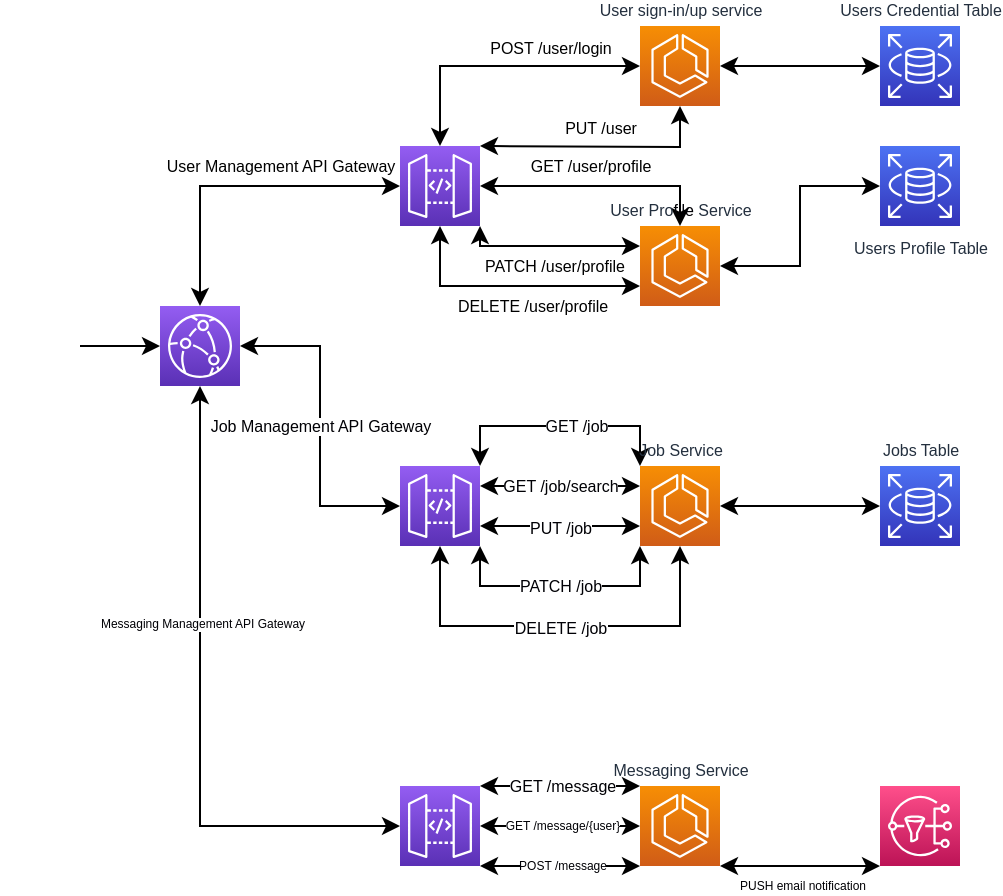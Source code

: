 <mxfile version="20.2.5" type="github">
  <diagram id="WCyJxs6ZHTl2cIzbJGs4" name="Page-1">
    <mxGraphModel dx="813" dy="622" grid="1" gridSize="10" guides="1" tooltips="1" connect="1" arrows="1" fold="1" page="1" pageScale="1" pageWidth="2000" pageHeight="2000" math="0" shadow="0">
      <root>
        <mxCell id="0" />
        <mxCell id="1" parent="0" />
        <mxCell id="Tr0MpbQ6hPpC5znyj6P5-40" style="edgeStyle=orthogonalEdgeStyle;rounded=0;jumpSize=2;orthogonalLoop=1;jettySize=auto;html=1;exitX=1;exitY=0.5;exitDx=0;exitDy=0;exitPerimeter=0;entryX=0.5;entryY=0;entryDx=0;entryDy=0;entryPerimeter=0;fontSize=8;startArrow=classic;startFill=1;endArrow=classic;endFill=1;strokeWidth=1;" edge="1" parent="1" source="Tr0MpbQ6hPpC5znyj6P5-2" target="Tr0MpbQ6hPpC5znyj6P5-13">
          <mxGeometry relative="1" as="geometry" />
        </mxCell>
        <mxCell id="Tr0MpbQ6hPpC5znyj6P5-52" value="GET /user/profile" style="edgeLabel;html=1;align=center;verticalAlign=middle;resizable=0;points=[];fontSize=8;" vertex="1" connectable="0" parent="Tr0MpbQ6hPpC5znyj6P5-40">
          <mxGeometry x="-0.26" relative="1" as="geometry">
            <mxPoint x="10" y="-10" as="offset" />
          </mxGeometry>
        </mxCell>
        <mxCell id="Tr0MpbQ6hPpC5znyj6P5-6" style="edgeStyle=orthogonalEdgeStyle;rounded=0;orthogonalLoop=1;jettySize=auto;html=1;entryX=0;entryY=0.5;entryDx=0;entryDy=0;entryPerimeter=0;" edge="1" parent="1" source="Tr0MpbQ6hPpC5znyj6P5-1" target="Tr0MpbQ6hPpC5znyj6P5-5">
          <mxGeometry relative="1" as="geometry" />
        </mxCell>
        <mxCell id="Tr0MpbQ6hPpC5znyj6P5-1" value="" style="shape=image;html=1;verticalAlign=top;verticalLabelPosition=bottom;labelBackgroundColor=#ffffff;imageAspect=0;aspect=fixed;image=https://cdn1.iconfinder.com/data/icons/seo-and-web-development-6/32/Web_site-128.png" vertex="1" parent="1">
          <mxGeometry x="40" y="160" width="40" height="40" as="geometry" />
        </mxCell>
        <mxCell id="Tr0MpbQ6hPpC5znyj6P5-14" style="edgeStyle=orthogonalEdgeStyle;rounded=0;orthogonalLoop=1;jettySize=auto;html=1;exitX=0.5;exitY=0;exitDx=0;exitDy=0;exitPerimeter=0;entryX=0;entryY=0.5;entryDx=0;entryDy=0;entryPerimeter=0;strokeWidth=1;fontSize=11;endArrow=classic;endFill=1;startArrow=classic;startFill=1;" edge="1" parent="1" source="Tr0MpbQ6hPpC5znyj6P5-2" target="Tr0MpbQ6hPpC5znyj6P5-10">
          <mxGeometry relative="1" as="geometry" />
        </mxCell>
        <mxCell id="Tr0MpbQ6hPpC5znyj6P5-27" value="&lt;font style=&quot;font-size: 8px;&quot;&gt;POST /user/login&lt;/font&gt;" style="edgeLabel;html=1;align=center;verticalAlign=middle;resizable=0;points=[];" vertex="1" connectable="0" parent="Tr0MpbQ6hPpC5znyj6P5-14">
          <mxGeometry x="0.022" relative="1" as="geometry">
            <mxPoint x="23" y="-10" as="offset" />
          </mxGeometry>
        </mxCell>
        <mxCell id="Tr0MpbQ6hPpC5znyj6P5-39" style="edgeStyle=orthogonalEdgeStyle;rounded=0;jumpSize=2;orthogonalLoop=1;jettySize=auto;html=1;entryX=0.5;entryY=1;entryDx=0;entryDy=0;entryPerimeter=0;fontSize=8;startArrow=classic;startFill=1;endArrow=classic;endFill=1;strokeWidth=1;" edge="1" parent="1" target="Tr0MpbQ6hPpC5znyj6P5-10">
          <mxGeometry relative="1" as="geometry">
            <mxPoint x="280" y="80" as="sourcePoint" />
          </mxGeometry>
        </mxCell>
        <mxCell id="Tr0MpbQ6hPpC5znyj6P5-51" value="PUT /user" style="edgeLabel;html=1;align=center;verticalAlign=middle;resizable=0;points=[];fontSize=8;" vertex="1" connectable="0" parent="Tr0MpbQ6hPpC5znyj6P5-39">
          <mxGeometry x="-0.016" relative="1" as="geometry">
            <mxPoint y="-10" as="offset" />
          </mxGeometry>
        </mxCell>
        <mxCell id="Tr0MpbQ6hPpC5znyj6P5-41" style="edgeStyle=orthogonalEdgeStyle;rounded=0;jumpSize=2;orthogonalLoop=1;jettySize=auto;html=1;exitX=1;exitY=1;exitDx=0;exitDy=0;exitPerimeter=0;entryX=0;entryY=0.25;entryDx=0;entryDy=0;entryPerimeter=0;fontSize=8;startArrow=classic;startFill=1;endArrow=classic;endFill=1;strokeWidth=1;" edge="1" parent="1" source="Tr0MpbQ6hPpC5znyj6P5-2" target="Tr0MpbQ6hPpC5znyj6P5-13">
          <mxGeometry relative="1" as="geometry">
            <Array as="points">
              <mxPoint x="280" y="130" />
            </Array>
          </mxGeometry>
        </mxCell>
        <mxCell id="Tr0MpbQ6hPpC5znyj6P5-53" value="PATCH /user/profile" style="edgeLabel;html=1;align=center;verticalAlign=middle;resizable=0;points=[];fontSize=8;" vertex="1" connectable="0" parent="Tr0MpbQ6hPpC5znyj6P5-41">
          <mxGeometry x="-0.464" relative="1" as="geometry">
            <mxPoint x="23" y="10" as="offset" />
          </mxGeometry>
        </mxCell>
        <mxCell id="Tr0MpbQ6hPpC5znyj6P5-42" style="edgeStyle=orthogonalEdgeStyle;rounded=0;jumpSize=2;orthogonalLoop=1;jettySize=auto;html=1;fontSize=8;startArrow=classic;startFill=1;endArrow=classic;endFill=1;strokeWidth=1;entryX=0;entryY=0.75;entryDx=0;entryDy=0;entryPerimeter=0;exitX=0.5;exitY=1;exitDx=0;exitDy=0;exitPerimeter=0;" edge="1" parent="1" source="Tr0MpbQ6hPpC5znyj6P5-2" target="Tr0MpbQ6hPpC5znyj6P5-13">
          <mxGeometry relative="1" as="geometry">
            <mxPoint x="260" y="120" as="sourcePoint" />
            <mxPoint x="380" y="160" as="targetPoint" />
            <Array as="points">
              <mxPoint x="260" y="150" />
            </Array>
          </mxGeometry>
        </mxCell>
        <mxCell id="Tr0MpbQ6hPpC5znyj6P5-54" value="DELETE /user/profile" style="edgeLabel;html=1;align=center;verticalAlign=middle;resizable=0;points=[];fontSize=8;" vertex="1" connectable="0" parent="Tr0MpbQ6hPpC5znyj6P5-42">
          <mxGeometry x="0.025" y="1" relative="1" as="geometry">
            <mxPoint x="9" y="11" as="offset" />
          </mxGeometry>
        </mxCell>
        <mxCell id="Tr0MpbQ6hPpC5znyj6P5-2" value="" style="sketch=0;points=[[0,0,0],[0.25,0,0],[0.5,0,0],[0.75,0,0],[1,0,0],[0,1,0],[0.25,1,0],[0.5,1,0],[0.75,1,0],[1,1,0],[0,0.25,0],[0,0.5,0],[0,0.75,0],[1,0.25,0],[1,0.5,0],[1,0.75,0]];outlineConnect=0;fontColor=#232F3E;gradientColor=#945DF2;gradientDirection=north;fillColor=#5A30B5;strokeColor=#ffffff;dashed=0;verticalLabelPosition=bottom;verticalAlign=top;align=center;html=1;fontSize=12;fontStyle=0;aspect=fixed;shape=mxgraph.aws4.resourceIcon;resIcon=mxgraph.aws4.api_gateway;" vertex="1" parent="1">
          <mxGeometry x="240" y="80" width="40" height="40" as="geometry" />
        </mxCell>
        <mxCell id="Tr0MpbQ6hPpC5znyj6P5-55" style="edgeStyle=orthogonalEdgeStyle;rounded=0;jumpSize=2;orthogonalLoop=1;jettySize=auto;html=1;exitX=0.5;exitY=0;exitDx=0;exitDy=0;exitPerimeter=0;entryX=0;entryY=0.5;entryDx=0;entryDy=0;entryPerimeter=0;fontSize=8;startArrow=classic;startFill=1;endArrow=classic;endFill=1;strokeWidth=1;" edge="1" parent="1" source="Tr0MpbQ6hPpC5znyj6P5-5" target="Tr0MpbQ6hPpC5znyj6P5-2">
          <mxGeometry relative="1" as="geometry" />
        </mxCell>
        <mxCell id="Tr0MpbQ6hPpC5znyj6P5-57" value="User Management API Gateway" style="edgeLabel;html=1;align=center;verticalAlign=middle;resizable=0;points=[];fontSize=8;" vertex="1" connectable="0" parent="Tr0MpbQ6hPpC5znyj6P5-55">
          <mxGeometry x="0.3" y="1" relative="1" as="geometry">
            <mxPoint x="-4" y="-9" as="offset" />
          </mxGeometry>
        </mxCell>
        <mxCell id="Tr0MpbQ6hPpC5znyj6P5-75" style="edgeStyle=orthogonalEdgeStyle;rounded=0;jumpSize=2;orthogonalLoop=1;jettySize=auto;html=1;exitX=1;exitY=0.5;exitDx=0;exitDy=0;exitPerimeter=0;entryX=0;entryY=0.5;entryDx=0;entryDy=0;entryPerimeter=0;fontSize=8;fontColor=#000005;startArrow=classic;startFill=1;endArrow=classic;endFill=1;strokeWidth=1;" edge="1" parent="1" source="Tr0MpbQ6hPpC5znyj6P5-5" target="Tr0MpbQ6hPpC5znyj6P5-58">
          <mxGeometry relative="1" as="geometry" />
        </mxCell>
        <mxCell id="Tr0MpbQ6hPpC5znyj6P5-77" value="Job Management API Gateway" style="edgeLabel;html=1;align=center;verticalAlign=middle;resizable=0;points=[];fontSize=8;fontColor=#000005;" vertex="1" connectable="0" parent="Tr0MpbQ6hPpC5znyj6P5-75">
          <mxGeometry x="-0.117" relative="1" as="geometry">
            <mxPoint y="9" as="offset" />
          </mxGeometry>
        </mxCell>
        <mxCell id="Tr0MpbQ6hPpC5znyj6P5-88" style="edgeStyle=orthogonalEdgeStyle;rounded=0;jumpSize=2;orthogonalLoop=1;jettySize=auto;html=1;exitX=0.5;exitY=1;exitDx=0;exitDy=0;exitPerimeter=0;entryX=0;entryY=0.5;entryDx=0;entryDy=0;entryPerimeter=0;fontSize=6;fontColor=#000005;startArrow=classic;startFill=1;endArrow=classic;endFill=1;strokeWidth=1;" edge="1" parent="1" source="Tr0MpbQ6hPpC5znyj6P5-5" target="Tr0MpbQ6hPpC5znyj6P5-76">
          <mxGeometry relative="1" as="geometry" />
        </mxCell>
        <mxCell id="Tr0MpbQ6hPpC5znyj6P5-89" value="Messaging Management API Gateway" style="edgeLabel;html=1;align=center;verticalAlign=middle;resizable=0;points=[];fontSize=6;fontColor=#000005;" vertex="1" connectable="0" parent="Tr0MpbQ6hPpC5znyj6P5-88">
          <mxGeometry x="-0.258" y="1" relative="1" as="geometry">
            <mxPoint as="offset" />
          </mxGeometry>
        </mxCell>
        <mxCell id="Tr0MpbQ6hPpC5znyj6P5-5" value="" style="sketch=0;points=[[0,0,0],[0.25,0,0],[0.5,0,0],[0.75,0,0],[1,0,0],[0,1,0],[0.25,1,0],[0.5,1,0],[0.75,1,0],[1,1,0],[0,0.25,0],[0,0.5,0],[0,0.75,0],[1,0.25,0],[1,0.5,0],[1,0.75,0]];outlineConnect=0;fontColor=#232F3E;gradientColor=#945DF2;gradientDirection=north;fillColor=#5A30B5;strokeColor=#ffffff;dashed=0;verticalLabelPosition=bottom;verticalAlign=top;align=center;html=1;fontSize=12;fontStyle=0;aspect=fixed;shape=mxgraph.aws4.resourceIcon;resIcon=mxgraph.aws4.cloudfront;" vertex="1" parent="1">
          <mxGeometry x="120" y="160" width="40" height="40" as="geometry" />
        </mxCell>
        <mxCell id="Tr0MpbQ6hPpC5znyj6P5-50" style="edgeStyle=orthogonalEdgeStyle;rounded=0;jumpSize=2;orthogonalLoop=1;jettySize=auto;html=1;exitX=1;exitY=0.5;exitDx=0;exitDy=0;exitPerimeter=0;fontSize=8;startArrow=classic;startFill=1;endArrow=classic;endFill=1;strokeWidth=1;" edge="1" parent="1" source="Tr0MpbQ6hPpC5znyj6P5-10">
          <mxGeometry relative="1" as="geometry">
            <mxPoint x="480" y="40" as="targetPoint" />
          </mxGeometry>
        </mxCell>
        <mxCell id="Tr0MpbQ6hPpC5znyj6P5-10" value="&lt;font style=&quot;font-size: 8px;&quot;&gt;User sign-in/up service&lt;/font&gt;" style="sketch=0;points=[[0,0,0],[0.25,0,0],[0.5,0,0],[0.75,0,0],[1,0,0],[0,1,0],[0.25,1,0],[0.5,1,0],[0.75,1,0],[1,1,0],[0,0.25,0],[0,0.5,0],[0,0.75,0],[1,0.25,0],[1,0.5,0],[1,0.75,0]];outlineConnect=0;fontColor=#232F3E;gradientColor=#F78E04;gradientDirection=north;fillColor=#D05C17;strokeColor=#ffffff;dashed=0;verticalLabelPosition=top;verticalAlign=bottom;align=center;html=1;fontSize=8;fontStyle=0;aspect=fixed;shape=mxgraph.aws4.resourceIcon;resIcon=mxgraph.aws4.ecs;labelPosition=center;" vertex="1" parent="1">
          <mxGeometry x="360" y="20" width="40" height="40" as="geometry" />
        </mxCell>
        <mxCell id="Tr0MpbQ6hPpC5znyj6P5-46" style="edgeStyle=orthogonalEdgeStyle;rounded=0;jumpSize=2;orthogonalLoop=1;jettySize=auto;html=1;exitX=1;exitY=0.5;exitDx=0;exitDy=0;exitPerimeter=0;fontSize=8;startArrow=classic;startFill=1;endArrow=classic;endFill=1;strokeWidth=1;" edge="1" parent="1" source="Tr0MpbQ6hPpC5znyj6P5-13" target="Tr0MpbQ6hPpC5znyj6P5-33">
          <mxGeometry relative="1" as="geometry" />
        </mxCell>
        <mxCell id="Tr0MpbQ6hPpC5znyj6P5-33" value="Users Profile Table" style="sketch=0;points=[[0,0,0],[0.25,0,0],[0.5,0,0],[0.75,0,0],[1,0,0],[0,1,0],[0.25,1,0],[0.5,1,0],[0.75,1,0],[1,1,0],[0,0.25,0],[0,0.5,0],[0,0.75,0],[1,0.25,0],[1,0.5,0],[1,0.75,0]];outlineConnect=0;fontColor=#232F3E;gradientColor=#4D72F3;gradientDirection=north;fillColor=#3334B9;strokeColor=#ffffff;dashed=0;verticalLabelPosition=bottom;verticalAlign=top;align=center;html=1;fontSize=8;fontStyle=0;aspect=fixed;shape=mxgraph.aws4.resourceIcon;resIcon=mxgraph.aws4.rds;" vertex="1" parent="1">
          <mxGeometry x="480" y="80" width="40" height="40" as="geometry" />
        </mxCell>
        <mxCell id="Tr0MpbQ6hPpC5znyj6P5-48" value="Users Credential Table" style="sketch=0;points=[[0,0,0],[0.25,0,0],[0.5,0,0],[0.75,0,0],[1,0,0],[0,1,0],[0.25,1,0],[0.5,1,0],[0.75,1,0],[1,1,0],[0,0.25,0],[0,0.5,0],[0,0.75,0],[1,0.25,0],[1,0.5,0],[1,0.75,0]];outlineConnect=0;fontColor=#232F3E;gradientColor=#4D72F3;gradientDirection=north;fillColor=#3334B9;strokeColor=#ffffff;dashed=0;verticalLabelPosition=top;verticalAlign=bottom;align=center;html=1;fontSize=8;fontStyle=0;aspect=fixed;shape=mxgraph.aws4.resourceIcon;resIcon=mxgraph.aws4.rds;labelPosition=center;" vertex="1" parent="1">
          <mxGeometry x="480" y="20" width="40" height="40" as="geometry" />
        </mxCell>
        <mxCell id="Tr0MpbQ6hPpC5znyj6P5-61" style="edgeStyle=orthogonalEdgeStyle;rounded=0;jumpSize=2;orthogonalLoop=1;jettySize=auto;html=1;entryX=0;entryY=0;entryDx=0;entryDy=0;entryPerimeter=0;fontSize=8;fontColor=#000005;startArrow=classic;startFill=1;endArrow=classic;endFill=1;strokeWidth=1;exitX=1;exitY=0;exitDx=0;exitDy=0;exitPerimeter=0;" edge="1" parent="1" source="Tr0MpbQ6hPpC5znyj6P5-58" target="Tr0MpbQ6hPpC5znyj6P5-60">
          <mxGeometry relative="1" as="geometry" />
        </mxCell>
        <mxCell id="Tr0MpbQ6hPpC5znyj6P5-62" value="GET /job" style="edgeLabel;html=1;align=center;verticalAlign=middle;resizable=0;points=[];fontSize=8;fontColor=#000005;" vertex="1" connectable="0" parent="Tr0MpbQ6hPpC5znyj6P5-61">
          <mxGeometry x="-0.385" relative="1" as="geometry">
            <mxPoint x="31" as="offset" />
          </mxGeometry>
        </mxCell>
        <mxCell id="Tr0MpbQ6hPpC5znyj6P5-63" style="edgeStyle=orthogonalEdgeStyle;rounded=0;jumpSize=2;orthogonalLoop=1;jettySize=auto;html=1;exitX=1;exitY=0.25;exitDx=0;exitDy=0;exitPerimeter=0;entryX=0;entryY=0.25;entryDx=0;entryDy=0;entryPerimeter=0;fontSize=8;fontColor=#000005;startArrow=classic;startFill=1;endArrow=classic;endFill=1;strokeWidth=1;" edge="1" parent="1" source="Tr0MpbQ6hPpC5znyj6P5-58" target="Tr0MpbQ6hPpC5znyj6P5-60">
          <mxGeometry relative="1" as="geometry" />
        </mxCell>
        <mxCell id="Tr0MpbQ6hPpC5znyj6P5-64" value="GET /job/search" style="edgeLabel;html=1;align=center;verticalAlign=middle;resizable=0;points=[];fontSize=8;fontColor=#000005;" vertex="1" connectable="0" parent="Tr0MpbQ6hPpC5znyj6P5-63">
          <mxGeometry x="-0.31" y="-1" relative="1" as="geometry">
            <mxPoint x="12" y="-1" as="offset" />
          </mxGeometry>
        </mxCell>
        <mxCell id="Tr0MpbQ6hPpC5znyj6P5-67" style="edgeStyle=orthogonalEdgeStyle;rounded=0;jumpSize=2;orthogonalLoop=1;jettySize=auto;html=1;exitX=1;exitY=0.75;exitDx=0;exitDy=0;exitPerimeter=0;entryX=0;entryY=0.75;entryDx=0;entryDy=0;entryPerimeter=0;fontSize=8;fontColor=#000005;startArrow=classic;startFill=1;endArrow=classic;endFill=1;strokeWidth=1;" edge="1" parent="1" source="Tr0MpbQ6hPpC5znyj6P5-58" target="Tr0MpbQ6hPpC5znyj6P5-60">
          <mxGeometry relative="1" as="geometry" />
        </mxCell>
        <mxCell id="Tr0MpbQ6hPpC5znyj6P5-68" value="PUT /job" style="edgeLabel;html=1;align=center;verticalAlign=middle;resizable=0;points=[];fontSize=8;fontColor=#000005;" vertex="1" connectable="0" parent="Tr0MpbQ6hPpC5znyj6P5-67">
          <mxGeometry x="-0.6" y="-1" relative="1" as="geometry">
            <mxPoint x="24" as="offset" />
          </mxGeometry>
        </mxCell>
        <mxCell id="Tr0MpbQ6hPpC5znyj6P5-69" style="edgeStyle=orthogonalEdgeStyle;rounded=0;jumpSize=2;orthogonalLoop=1;jettySize=auto;html=1;exitX=1;exitY=1;exitDx=0;exitDy=0;exitPerimeter=0;entryX=0;entryY=1;entryDx=0;entryDy=0;entryPerimeter=0;fontSize=8;fontColor=#000005;startArrow=classic;startFill=1;endArrow=classic;endFill=1;strokeWidth=1;" edge="1" parent="1" source="Tr0MpbQ6hPpC5znyj6P5-58" target="Tr0MpbQ6hPpC5znyj6P5-60">
          <mxGeometry relative="1" as="geometry" />
        </mxCell>
        <mxCell id="Tr0MpbQ6hPpC5znyj6P5-70" value="PATCH /job" style="edgeLabel;html=1;align=center;verticalAlign=middle;resizable=0;points=[];fontSize=8;fontColor=#000005;" vertex="1" connectable="0" parent="Tr0MpbQ6hPpC5znyj6P5-69">
          <mxGeometry x="-0.547" relative="1" as="geometry">
            <mxPoint x="33" as="offset" />
          </mxGeometry>
        </mxCell>
        <mxCell id="Tr0MpbQ6hPpC5znyj6P5-71" style="edgeStyle=orthogonalEdgeStyle;rounded=0;jumpSize=2;orthogonalLoop=1;jettySize=auto;html=1;exitX=0.5;exitY=1;exitDx=0;exitDy=0;exitPerimeter=0;entryX=0.5;entryY=1;entryDx=0;entryDy=0;entryPerimeter=0;fontSize=8;fontColor=#000005;startArrow=classic;startFill=1;endArrow=classic;endFill=1;strokeWidth=1;" edge="1" parent="1" source="Tr0MpbQ6hPpC5znyj6P5-58" target="Tr0MpbQ6hPpC5znyj6P5-60">
          <mxGeometry relative="1" as="geometry">
            <Array as="points">
              <mxPoint x="260" y="320" />
              <mxPoint x="380" y="320" />
            </Array>
          </mxGeometry>
        </mxCell>
        <mxCell id="Tr0MpbQ6hPpC5znyj6P5-72" value="DELETE /job" style="edgeLabel;html=1;align=center;verticalAlign=middle;resizable=0;points=[];fontSize=8;fontColor=#000005;" vertex="1" connectable="0" parent="Tr0MpbQ6hPpC5znyj6P5-71">
          <mxGeometry x="-0.484" y="-1" relative="1" as="geometry">
            <mxPoint x="48" as="offset" />
          </mxGeometry>
        </mxCell>
        <mxCell id="Tr0MpbQ6hPpC5znyj6P5-58" value="" style="sketch=0;points=[[0,0,0],[0.25,0,0],[0.5,0,0],[0.75,0,0],[1,0,0],[0,1,0],[0.25,1,0],[0.5,1,0],[0.75,1,0],[1,1,0],[0,0.25,0],[0,0.5,0],[0,0.75,0],[1,0.25,0],[1,0.5,0],[1,0.75,0]];outlineConnect=0;fontColor=#232F3E;gradientColor=#945DF2;gradientDirection=north;fillColor=#5A30B5;strokeColor=#ffffff;dashed=0;verticalLabelPosition=bottom;verticalAlign=top;align=center;html=1;fontSize=12;fontStyle=0;aspect=fixed;shape=mxgraph.aws4.resourceIcon;resIcon=mxgraph.aws4.api_gateway;" vertex="1" parent="1">
          <mxGeometry x="240" y="240" width="40" height="40" as="geometry" />
        </mxCell>
        <mxCell id="Tr0MpbQ6hPpC5znyj6P5-13" value="User Pro&lt;font color=&quot;#000005&quot;&gt;file&lt;/font&gt; Service" style="sketch=0;points=[[0,0,0],[0.25,0,0],[0.5,0,0],[0.75,0,0],[1,0,0],[0,1,0],[0.25,1,0],[0.5,1,0],[0.75,1,0],[1,1,0],[0,0.25,0],[0,0.5,0],[0,0.75,0],[1,0.25,0],[1,0.5,0],[1,0.75,0]];outlineConnect=0;fontColor=#232F3E;gradientColor=#F78E04;gradientDirection=north;fillColor=#D05C17;strokeColor=#ffffff;dashed=0;verticalLabelPosition=top;verticalAlign=bottom;align=center;html=1;fontSize=8;fontStyle=0;aspect=fixed;shape=mxgraph.aws4.resourceIcon;resIcon=mxgraph.aws4.ecs;labelPosition=center;" vertex="1" parent="1">
          <mxGeometry x="360" y="120" width="40" height="40" as="geometry" />
        </mxCell>
        <mxCell id="Tr0MpbQ6hPpC5znyj6P5-74" style="edgeStyle=orthogonalEdgeStyle;rounded=0;jumpSize=2;orthogonalLoop=1;jettySize=auto;html=1;exitX=1;exitY=0.5;exitDx=0;exitDy=0;exitPerimeter=0;entryX=0;entryY=0.5;entryDx=0;entryDy=0;entryPerimeter=0;fontSize=8;fontColor=#000005;startArrow=classic;startFill=1;endArrow=classic;endFill=1;strokeWidth=1;" edge="1" parent="1" source="Tr0MpbQ6hPpC5znyj6P5-60" target="Tr0MpbQ6hPpC5znyj6P5-73">
          <mxGeometry relative="1" as="geometry" />
        </mxCell>
        <mxCell id="Tr0MpbQ6hPpC5znyj6P5-60" value="Job Service" style="sketch=0;points=[[0,0,0],[0.25,0,0],[0.5,0,0],[0.75,0,0],[1,0,0],[0,1,0],[0.25,1,0],[0.5,1,0],[0.75,1,0],[1,1,0],[0,0.25,0],[0,0.5,0],[0,0.75,0],[1,0.25,0],[1,0.5,0],[1,0.75,0]];outlineConnect=0;fontColor=#232F3E;gradientColor=#F78E04;gradientDirection=north;fillColor=#D05C17;strokeColor=#ffffff;dashed=0;verticalLabelPosition=top;verticalAlign=bottom;align=center;html=1;fontSize=8;fontStyle=0;aspect=fixed;shape=mxgraph.aws4.resourceIcon;resIcon=mxgraph.aws4.ecs;labelPosition=center;" vertex="1" parent="1">
          <mxGeometry x="360" y="240" width="40" height="40" as="geometry" />
        </mxCell>
        <mxCell id="Tr0MpbQ6hPpC5znyj6P5-73" value="Jobs Table" style="sketch=0;points=[[0,0,0],[0.25,0,0],[0.5,0,0],[0.75,0,0],[1,0,0],[0,1,0],[0.25,1,0],[0.5,1,0],[0.75,1,0],[1,1,0],[0,0.25,0],[0,0.5,0],[0,0.75,0],[1,0.25,0],[1,0.5,0],[1,0.75,0]];outlineConnect=0;fontColor=#232F3E;gradientColor=#4D72F3;gradientDirection=north;fillColor=#3334B9;strokeColor=#ffffff;dashed=0;verticalLabelPosition=top;verticalAlign=bottom;align=center;html=1;fontSize=8;fontStyle=0;aspect=fixed;shape=mxgraph.aws4.resourceIcon;resIcon=mxgraph.aws4.rds;labelPosition=center;" vertex="1" parent="1">
          <mxGeometry x="480" y="240" width="40" height="40" as="geometry" />
        </mxCell>
        <mxCell id="Tr0MpbQ6hPpC5znyj6P5-79" style="edgeStyle=orthogonalEdgeStyle;rounded=0;jumpSize=2;orthogonalLoop=1;jettySize=auto;html=1;exitX=1;exitY=0;exitDx=0;exitDy=0;exitPerimeter=0;entryX=0;entryY=0;entryDx=0;entryDy=0;entryPerimeter=0;fontSize=8;fontColor=#000005;startArrow=classic;startFill=1;endArrow=classic;endFill=1;strokeWidth=1;" edge="1" parent="1" source="Tr0MpbQ6hPpC5znyj6P5-76" target="Tr0MpbQ6hPpC5znyj6P5-78">
          <mxGeometry relative="1" as="geometry">
            <Array as="points">
              <mxPoint x="320" y="400" />
              <mxPoint x="320" y="400" />
            </Array>
          </mxGeometry>
        </mxCell>
        <mxCell id="Tr0MpbQ6hPpC5znyj6P5-80" value="GET /message" style="edgeLabel;html=1;align=center;verticalAlign=middle;resizable=0;points=[];fontSize=8;fontColor=#000005;" vertex="1" connectable="0" parent="Tr0MpbQ6hPpC5znyj6P5-79">
          <mxGeometry x="-0.217" y="1" relative="1" as="geometry">
            <mxPoint x="9" y="1" as="offset" />
          </mxGeometry>
        </mxCell>
        <mxCell id="Tr0MpbQ6hPpC5znyj6P5-81" style="edgeStyle=orthogonalEdgeStyle;rounded=0;jumpSize=2;orthogonalLoop=1;jettySize=auto;html=1;exitX=1;exitY=0.5;exitDx=0;exitDy=0;exitPerimeter=0;entryX=0;entryY=0.5;entryDx=0;entryDy=0;entryPerimeter=0;fontSize=8;fontColor=#000005;startArrow=classic;startFill=1;endArrow=classic;endFill=1;strokeWidth=1;" edge="1" parent="1" source="Tr0MpbQ6hPpC5znyj6P5-76" target="Tr0MpbQ6hPpC5znyj6P5-78">
          <mxGeometry relative="1" as="geometry" />
        </mxCell>
        <mxCell id="Tr0MpbQ6hPpC5znyj6P5-82" value="GET /message/{user}" style="edgeLabel;html=1;align=center;verticalAlign=middle;resizable=0;points=[];fontSize=6;fontColor=#000005;" vertex="1" connectable="0" parent="Tr0MpbQ6hPpC5znyj6P5-81">
          <mxGeometry x="-0.667" relative="1" as="geometry">
            <mxPoint x="27" as="offset" />
          </mxGeometry>
        </mxCell>
        <mxCell id="Tr0MpbQ6hPpC5znyj6P5-83" style="edgeStyle=orthogonalEdgeStyle;rounded=0;jumpSize=2;orthogonalLoop=1;jettySize=auto;html=1;exitX=1;exitY=1;exitDx=0;exitDy=0;exitPerimeter=0;entryX=0;entryY=1;entryDx=0;entryDy=0;entryPerimeter=0;fontSize=6;fontColor=#000005;startArrow=classic;startFill=1;endArrow=classic;endFill=1;strokeWidth=1;" edge="1" parent="1" source="Tr0MpbQ6hPpC5znyj6P5-76" target="Tr0MpbQ6hPpC5znyj6P5-78">
          <mxGeometry relative="1" as="geometry">
            <Array as="points">
              <mxPoint x="330" y="440" />
              <mxPoint x="330" y="440" />
            </Array>
          </mxGeometry>
        </mxCell>
        <mxCell id="Tr0MpbQ6hPpC5znyj6P5-84" value="POST /message" style="edgeLabel;html=1;align=center;verticalAlign=middle;resizable=0;points=[];fontSize=6;fontColor=#000005;" vertex="1" connectable="0" parent="Tr0MpbQ6hPpC5znyj6P5-83">
          <mxGeometry x="-0.592" relative="1" as="geometry">
            <mxPoint x="24" as="offset" />
          </mxGeometry>
        </mxCell>
        <mxCell id="Tr0MpbQ6hPpC5znyj6P5-76" value="" style="sketch=0;points=[[0,0,0],[0.25,0,0],[0.5,0,0],[0.75,0,0],[1,0,0],[0,1,0],[0.25,1,0],[0.5,1,0],[0.75,1,0],[1,1,0],[0,0.25,0],[0,0.5,0],[0,0.75,0],[1,0.25,0],[1,0.5,0],[1,0.75,0]];outlineConnect=0;fontColor=#232F3E;gradientColor=#945DF2;gradientDirection=north;fillColor=#5A30B5;strokeColor=#ffffff;dashed=0;verticalLabelPosition=bottom;verticalAlign=top;align=center;html=1;fontSize=12;fontStyle=0;aspect=fixed;shape=mxgraph.aws4.resourceIcon;resIcon=mxgraph.aws4.api_gateway;" vertex="1" parent="1">
          <mxGeometry x="240" y="400" width="40" height="40" as="geometry" />
        </mxCell>
        <mxCell id="Tr0MpbQ6hPpC5znyj6P5-91" style="edgeStyle=orthogonalEdgeStyle;rounded=0;jumpSize=2;orthogonalLoop=1;jettySize=auto;html=1;exitX=1;exitY=1;exitDx=0;exitDy=0;exitPerimeter=0;entryX=0;entryY=1;entryDx=0;entryDy=0;entryPerimeter=0;fontSize=6;fontColor=#000005;startArrow=classic;startFill=1;endArrow=classic;endFill=1;strokeWidth=1;" edge="1" parent="1" source="Tr0MpbQ6hPpC5znyj6P5-78" target="Tr0MpbQ6hPpC5znyj6P5-90">
          <mxGeometry relative="1" as="geometry">
            <Array as="points">
              <mxPoint x="440" y="440" />
              <mxPoint x="440" y="440" />
            </Array>
          </mxGeometry>
        </mxCell>
        <mxCell id="Tr0MpbQ6hPpC5znyj6P5-92" value="PUSH email notification" style="edgeLabel;html=1;align=center;verticalAlign=middle;resizable=0;points=[];fontSize=6;fontColor=#000005;" vertex="1" connectable="0" parent="Tr0MpbQ6hPpC5znyj6P5-91">
          <mxGeometry x="-0.417" relative="1" as="geometry">
            <mxPoint x="17" y="10" as="offset" />
          </mxGeometry>
        </mxCell>
        <mxCell id="Tr0MpbQ6hPpC5znyj6P5-78" value="Messaging Service" style="sketch=0;points=[[0,0,0],[0.25,0,0],[0.5,0,0],[0.75,0,0],[1,0,0],[0,1,0],[0.25,1,0],[0.5,1,0],[0.75,1,0],[1,1,0],[0,0.25,0],[0,0.5,0],[0,0.75,0],[1,0.25,0],[1,0.5,0],[1,0.75,0]];outlineConnect=0;fontColor=#232F3E;gradientColor=#F78E04;gradientDirection=north;fillColor=#D05C17;strokeColor=#ffffff;dashed=0;verticalLabelPosition=top;verticalAlign=bottom;align=center;html=1;fontSize=8;fontStyle=0;aspect=fixed;shape=mxgraph.aws4.resourceIcon;resIcon=mxgraph.aws4.ecs;labelPosition=center;" vertex="1" parent="1">
          <mxGeometry x="360" y="400" width="40" height="40" as="geometry" />
        </mxCell>
        <mxCell id="Tr0MpbQ6hPpC5znyj6P5-90" value="" style="sketch=0;points=[[0,0,0],[0.25,0,0],[0.5,0,0],[0.75,0,0],[1,0,0],[0,1,0],[0.25,1,0],[0.5,1,0],[0.75,1,0],[1,1,0],[0,0.25,0],[0,0.5,0],[0,0.75,0],[1,0.25,0],[1,0.5,0],[1,0.75,0]];outlineConnect=0;fontColor=#232F3E;gradientColor=#FF4F8B;gradientDirection=north;fillColor=#BC1356;strokeColor=#ffffff;dashed=0;verticalLabelPosition=bottom;verticalAlign=top;align=center;html=1;fontSize=12;fontStyle=0;aspect=fixed;shape=mxgraph.aws4.resourceIcon;resIcon=mxgraph.aws4.sns;" vertex="1" parent="1">
          <mxGeometry x="480" y="400" width="40" height="40" as="geometry" />
        </mxCell>
      </root>
    </mxGraphModel>
  </diagram>
</mxfile>
